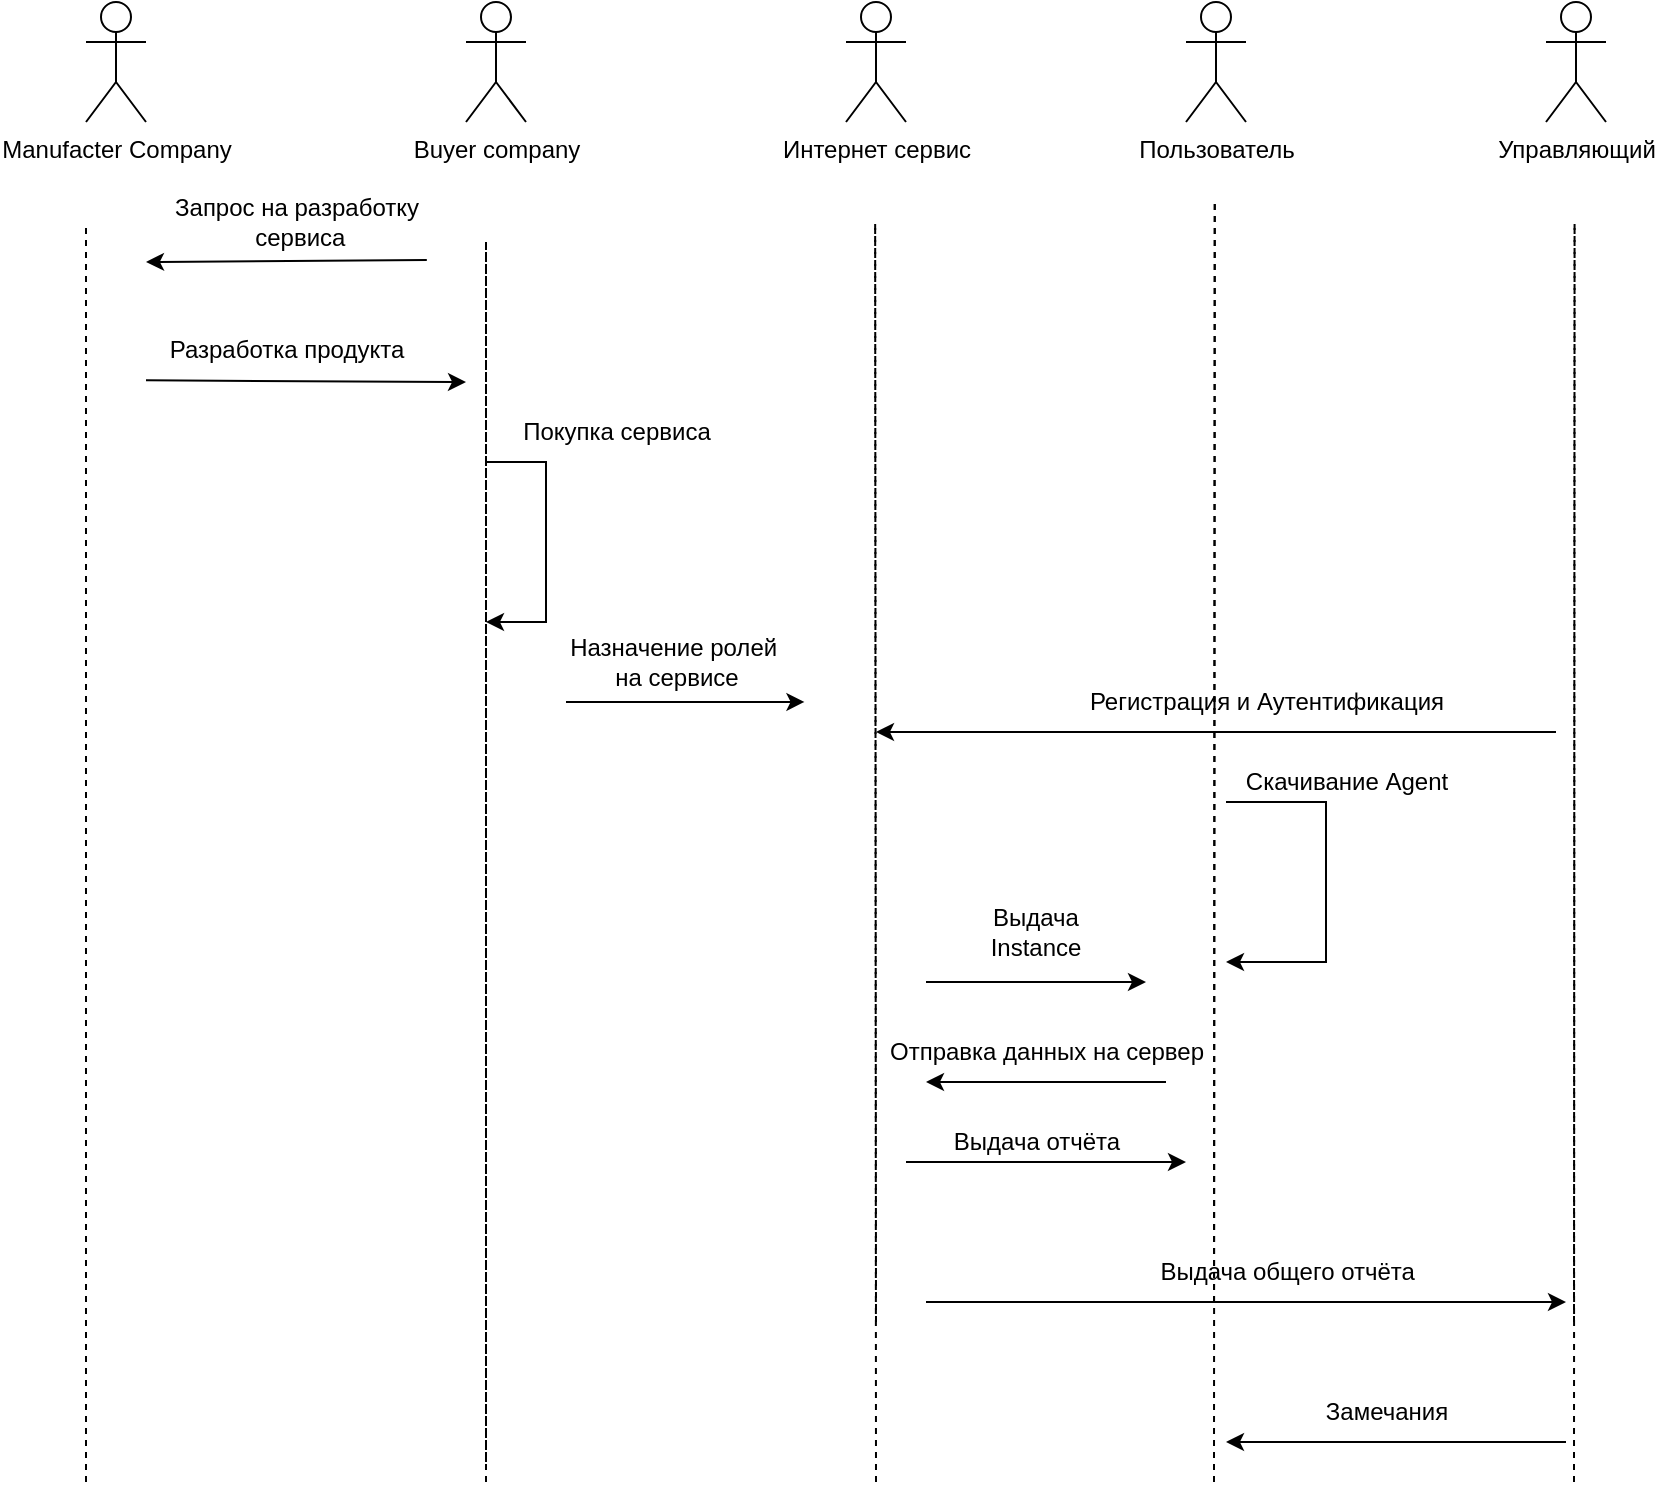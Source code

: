 <mxfile version="20.5.3" type="device"><diagram name="Page-1" id="58cdce13-f638-feb5-8d6f-7d28b1aa9fa0"><mxGraphModel dx="1497" dy="845" grid="1" gridSize="10" guides="1" tooltips="1" connect="1" arrows="1" fold="1" page="1" pageScale="1" pageWidth="1100" pageHeight="850" background="none" math="0" shadow="0"><root><mxCell id="0"/><mxCell id="1" parent="0"/><mxCell id="EltM33IxIU3FDqwF9prP-2" value="Manufacter Company" style="shape=umlActor;verticalLabelPosition=bottom;verticalAlign=top;html=1;outlineConnect=0;" vertex="1" parent="1"><mxGeometry x="90" y="60" width="30" height="60" as="geometry"/></mxCell><mxCell id="EltM33IxIU3FDqwF9prP-7" value="Пользователь" style="shape=umlActor;verticalLabelPosition=bottom;verticalAlign=top;html=1;outlineConnect=0;" vertex="1" parent="1"><mxGeometry x="640" y="60" width="30" height="60" as="geometry"/></mxCell><mxCell id="EltM33IxIU3FDqwF9prP-12" value="Управляющий" style="shape=umlActor;verticalLabelPosition=bottom;verticalAlign=top;html=1;outlineConnect=0;" vertex="1" parent="1"><mxGeometry x="820" y="60" width="30" height="60" as="geometry"/></mxCell><mxCell id="EltM33IxIU3FDqwF9prP-16" value="" style="endArrow=none;dashed=1;html=1;rounded=0;" edge="1" parent="1"><mxGeometry width="50" height="50" relative="1" as="geometry"><mxPoint x="90" y="710" as="sourcePoint"/><mxPoint x="90" y="170" as="targetPoint"/></mxGeometry></mxCell><mxCell id="EltM33IxIU3FDqwF9prP-19" value="" style="endArrow=none;dashed=1;html=1;rounded=0;" edge="1" parent="1"><mxGeometry width="50" height="50" relative="1" as="geometry"><mxPoint x="654" y="710" as="sourcePoint"/><mxPoint x="654.38" y="160" as="targetPoint"/></mxGeometry></mxCell><mxCell id="EltM33IxIU3FDqwF9prP-20" value="" style="endArrow=none;dashed=1;html=1;rounded=0;" edge="1" parent="1"><mxGeometry width="50" height="50" relative="1" as="geometry"><mxPoint x="834" y="720" as="sourcePoint"/><mxPoint x="834.29" y="170" as="targetPoint"/></mxGeometry></mxCell><mxCell id="EltM33IxIU3FDqwF9prP-23" value="" style="endArrow=classic;html=1;rounded=0;" edge="1" parent="1"><mxGeometry width="50" height="50" relative="1" as="geometry"><mxPoint x="120" y="249.17" as="sourcePoint"/><mxPoint x="280" y="250" as="targetPoint"/></mxGeometry></mxCell><mxCell id="EltM33IxIU3FDqwF9prP-24" value="Разработка продукта" style="text;html=1;align=center;verticalAlign=middle;resizable=0;points=[];autosize=1;strokeColor=none;fillColor=none;" vertex="1" parent="1"><mxGeometry x="120" y="219.17" width="140" height="30" as="geometry"/></mxCell><mxCell id="EltM33IxIU3FDqwF9prP-39" value="Интернет сервис" style="shape=umlActor;verticalLabelPosition=bottom;verticalAlign=top;html=1;outlineConnect=0;" vertex="1" parent="1"><mxGeometry x="470" y="60" width="30" height="60" as="geometry"/></mxCell><mxCell id="EltM33IxIU3FDqwF9prP-40" value="" style="endArrow=none;dashed=1;html=1;rounded=0;" edge="1" parent="1"><mxGeometry width="50" height="50" relative="1" as="geometry"><mxPoint x="485" y="720" as="sourcePoint"/><mxPoint x="484.58" y="170" as="targetPoint"/></mxGeometry></mxCell><mxCell id="EltM33IxIU3FDqwF9prP-49" value="Buyer company" style="shape=umlActor;verticalLabelPosition=bottom;verticalAlign=top;html=1;outlineConnect=0;" vertex="1" parent="1"><mxGeometry x="280" y="60" width="30" height="60" as="geometry"/></mxCell><mxCell id="EltM33IxIU3FDqwF9prP-50" value="" style="endArrow=none;dashed=1;html=1;rounded=0;" edge="1" parent="1"><mxGeometry width="50" height="50" relative="1" as="geometry"><mxPoint x="290" y="710" as="sourcePoint"/><mxPoint x="290" y="180" as="targetPoint"/></mxGeometry></mxCell><mxCell id="EltM33IxIU3FDqwF9prP-51" value="" style="edgeStyle=segmentEdgeStyle;endArrow=classic;html=1;rounded=0;" edge="1" parent="1"><mxGeometry width="50" height="50" relative="1" as="geometry"><mxPoint x="290.0" y="290" as="sourcePoint"/><mxPoint x="290.0" y="370" as="targetPoint"/><Array as="points"><mxPoint x="320.0" y="290"/><mxPoint x="320.0" y="370"/></Array></mxGeometry></mxCell><mxCell id="EltM33IxIU3FDqwF9prP-58" value="Покупка сервиса" style="text;html=1;align=center;verticalAlign=middle;resizable=0;points=[];autosize=1;strokeColor=none;fillColor=none;" vertex="1" parent="1"><mxGeometry x="294.71" y="260" width="120" height="30" as="geometry"/></mxCell><mxCell id="EltM33IxIU3FDqwF9prP-59" value="" style="endArrow=classic;html=1;rounded=0;entryX=0.994;entryY=0.999;entryDx=0;entryDy=0;entryPerimeter=0;" edge="1" parent="1" target="EltM33IxIU3FDqwF9prP-60"><mxGeometry width="50" height="50" relative="1" as="geometry"><mxPoint x="330" y="410" as="sourcePoint"/><mxPoint x="460" y="410" as="targetPoint"/></mxGeometry></mxCell><mxCell id="EltM33IxIU3FDqwF9prP-60" value="Назначение ролей&amp;nbsp;&lt;br&gt;на сервисе" style="text;html=1;align=center;verticalAlign=middle;resizable=0;points=[];autosize=1;strokeColor=none;fillColor=none;" vertex="1" parent="1"><mxGeometry x="320" y="370" width="130" height="40" as="geometry"/></mxCell><mxCell id="EltM33IxIU3FDqwF9prP-63" value="" style="endArrow=classic;html=1;rounded=0;exitX=0.936;exitY=0.975;exitDx=0;exitDy=0;exitPerimeter=0;" edge="1" parent="1" source="EltM33IxIU3FDqwF9prP-64"><mxGeometry width="50" height="50" relative="1" as="geometry"><mxPoint x="300" y="190" as="sourcePoint"/><mxPoint x="120" y="190" as="targetPoint"/></mxGeometry></mxCell><mxCell id="EltM33IxIU3FDqwF9prP-64" value="Запрос на разработку&lt;br&gt;&amp;nbsp;сервиса" style="text;html=1;align=center;verticalAlign=middle;resizable=0;points=[];autosize=1;strokeColor=none;fillColor=none;" vertex="1" parent="1"><mxGeometry x="120" y="150" width="150" height="40" as="geometry"/></mxCell><mxCell id="EltM33IxIU3FDqwF9prP-68" value="" style="endArrow=classic;html=1;rounded=0;" edge="1" parent="1"><mxGeometry width="50" height="50" relative="1" as="geometry"><mxPoint x="510" y="550" as="sourcePoint"/><mxPoint x="620" y="550" as="targetPoint"/></mxGeometry></mxCell><mxCell id="EltM33IxIU3FDqwF9prP-69" value="Выдача Instance" style="text;html=1;strokeColor=none;fillColor=none;align=center;verticalAlign=middle;whiteSpace=wrap;rounded=0;" vertex="1" parent="1"><mxGeometry x="530" y="510" width="70" height="30" as="geometry"/></mxCell><mxCell id="EltM33IxIU3FDqwF9prP-71" value="" style="edgeStyle=segmentEdgeStyle;endArrow=classic;html=1;rounded=0;" edge="1" parent="1"><mxGeometry width="50" height="50" relative="1" as="geometry"><mxPoint x="660" y="460" as="sourcePoint"/><mxPoint x="660" y="540" as="targetPoint"/><Array as="points"><mxPoint x="710" y="460"/><mxPoint x="710" y="540"/></Array></mxGeometry></mxCell><mxCell id="EltM33IxIU3FDqwF9prP-72" value="Скачивание Agent" style="text;html=1;align=center;verticalAlign=middle;resizable=0;points=[];autosize=1;strokeColor=none;fillColor=none;" vertex="1" parent="1"><mxGeometry x="660" y="435" width="120" height="30" as="geometry"/></mxCell><mxCell id="EltM33IxIU3FDqwF9prP-75" value="" style="endArrow=classic;html=1;rounded=0;" edge="1" parent="1"><mxGeometry width="50" height="50" relative="1" as="geometry"><mxPoint x="630" y="600" as="sourcePoint"/><mxPoint x="510" y="600" as="targetPoint"/></mxGeometry></mxCell><mxCell id="EltM33IxIU3FDqwF9prP-76" value="Отправка данных на сервер" style="text;html=1;align=center;verticalAlign=middle;resizable=0;points=[];autosize=1;strokeColor=none;fillColor=none;" vertex="1" parent="1"><mxGeometry x="480" y="570" width="180" height="30" as="geometry"/></mxCell><mxCell id="EltM33IxIU3FDqwF9prP-77" value="" style="endArrow=classic;html=1;rounded=0;" edge="1" parent="1"><mxGeometry width="50" height="50" relative="1" as="geometry"><mxPoint x="500" y="640" as="sourcePoint"/><mxPoint x="640" y="640" as="targetPoint"/></mxGeometry></mxCell><mxCell id="EltM33IxIU3FDqwF9prP-78" value="Выдача отчёта" style="text;html=1;align=center;verticalAlign=middle;resizable=0;points=[];autosize=1;strokeColor=none;fillColor=none;" vertex="1" parent="1"><mxGeometry x="510" y="615" width="110" height="30" as="geometry"/></mxCell><mxCell id="EltM33IxIU3FDqwF9prP-81" value="" style="endArrow=classic;html=1;rounded=0;" edge="1" parent="1"><mxGeometry width="50" height="50" relative="1" as="geometry"><mxPoint x="510" y="710" as="sourcePoint"/><mxPoint x="830" y="710" as="targetPoint"/></mxGeometry></mxCell><mxCell id="EltM33IxIU3FDqwF9prP-83" value="Выдача общего отчёта&amp;nbsp;" style="text;html=1;strokeColor=none;fillColor=none;align=center;verticalAlign=middle;whiteSpace=wrap;rounded=0;" vertex="1" parent="1"><mxGeometry x="620" y="680" width="145" height="30" as="geometry"/></mxCell><mxCell id="EltM33IxIU3FDqwF9prP-84" value="" style="endArrow=none;dashed=1;html=1;rounded=0;" edge="1" parent="1"><mxGeometry width="50" height="50" relative="1" as="geometry"><mxPoint x="90" y="800" as="sourcePoint"/><mxPoint x="90" y="170" as="targetPoint"/></mxGeometry></mxCell><mxCell id="EltM33IxIU3FDqwF9prP-85" value="" style="endArrow=none;dashed=1;html=1;rounded=0;" edge="1" parent="1"><mxGeometry width="50" height="50" relative="1" as="geometry"><mxPoint x="290" y="790" as="sourcePoint"/><mxPoint x="290.0" y="180" as="targetPoint"/></mxGeometry></mxCell><mxCell id="EltM33IxIU3FDqwF9prP-86" value="" style="endArrow=none;dashed=1;html=1;rounded=0;" edge="1" parent="1"><mxGeometry width="50" height="50" relative="1" as="geometry"><mxPoint x="485" y="800" as="sourcePoint"/><mxPoint x="484.58" y="170" as="targetPoint"/></mxGeometry></mxCell><mxCell id="EltM33IxIU3FDqwF9prP-87" value="" style="endArrow=none;dashed=1;html=1;rounded=0;" edge="1" parent="1"><mxGeometry width="50" height="50" relative="1" as="geometry"><mxPoint x="834" y="800" as="sourcePoint"/><mxPoint x="834.29" y="170" as="targetPoint"/></mxGeometry></mxCell><mxCell id="EltM33IxIU3FDqwF9prP-88" value="" style="endArrow=none;dashed=1;html=1;rounded=0;" edge="1" parent="1"><mxGeometry width="50" height="50" relative="1" as="geometry"><mxPoint x="290" y="800" as="sourcePoint"/><mxPoint x="290.0" y="180" as="targetPoint"/></mxGeometry></mxCell><mxCell id="EltM33IxIU3FDqwF9prP-89" value="" style="endArrow=none;dashed=1;html=1;rounded=0;" edge="1" parent="1"><mxGeometry width="50" height="50" relative="1" as="geometry"><mxPoint x="654" y="800" as="sourcePoint"/><mxPoint x="654.38" y="160" as="targetPoint"/></mxGeometry></mxCell><mxCell id="EltM33IxIU3FDqwF9prP-90" value="" style="endArrow=classic;html=1;rounded=0;" edge="1" parent="1"><mxGeometry width="50" height="50" relative="1" as="geometry"><mxPoint x="830" y="780" as="sourcePoint"/><mxPoint x="660" y="780" as="targetPoint"/></mxGeometry></mxCell><mxCell id="EltM33IxIU3FDqwF9prP-91" value="Замечания" style="text;html=1;align=center;verticalAlign=middle;resizable=0;points=[];autosize=1;strokeColor=none;fillColor=none;" vertex="1" parent="1"><mxGeometry x="700" y="750" width="80" height="30" as="geometry"/></mxCell><mxCell id="EltM33IxIU3FDqwF9prP-92" value="" style="endArrow=classic;html=1;rounded=0;" edge="1" parent="1"><mxGeometry width="50" height="50" relative="1" as="geometry"><mxPoint x="825" y="425" as="sourcePoint"/><mxPoint x="485" y="425" as="targetPoint"/></mxGeometry></mxCell><mxCell id="EltM33IxIU3FDqwF9prP-93" value="Регистрация и Аутентификация" style="text;html=1;align=center;verticalAlign=middle;resizable=0;points=[];autosize=1;strokeColor=none;fillColor=none;" vertex="1" parent="1"><mxGeometry x="580" y="395" width="200" height="30" as="geometry"/></mxCell></root></mxGraphModel></diagram></mxfile>